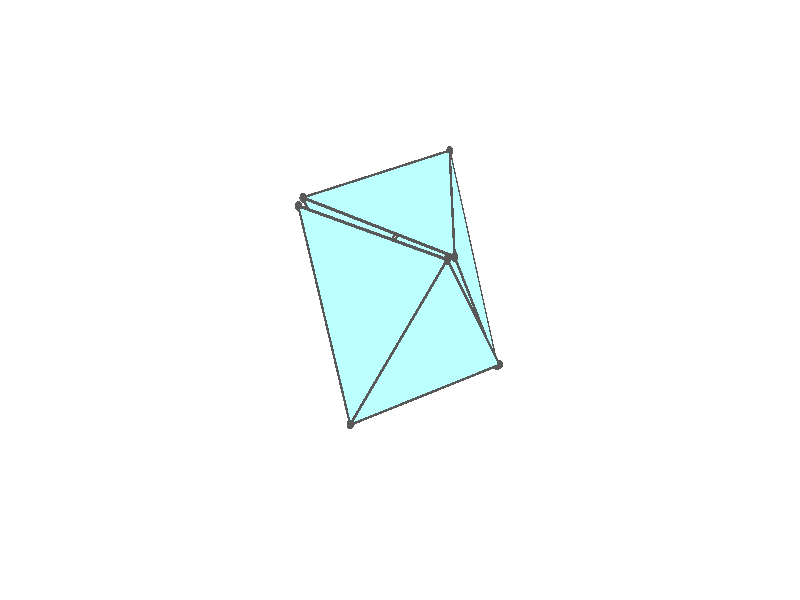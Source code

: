 #version 3.7;
global_settings{assumed_gamma 1.0}
camera{perspective location <18.750000000000000000000000, 10.825317547305481014063844, 12.499999999999996447286321> right <0.133333333333333331482962, -0.230940107675850353485814, -0.000000000000000000000000> up <-0.064951905283832905846353, -0.037499999999999998612221, 0.129903810567665811692706> direction <0.750000000000000111022302, 0.433012701892219298294151, 0.499999999999999944488849> sky <-0.433012701892219298294151, -0.249999999999999944488849, 0.866025403784438707610605> look_at <18.000000000000000000000000, 10.392304845413262270881205, 11.999999999999996447286321>}
light_source{<18.750000000000000000000000, 10.825317547305481014063844, 12.499999999999996447286321> rgb<1.0,1.0,1.0>}
background{rgb<1,1,1>}
union{union{object{union{sphere{<-0.408248290463862795185435, 0.707106781186547461715008, -0.477009958830490743419972>,0.029999999999999998889777}sphere{<-0.408248290463863350296947, -0.707106781186547350692706, -0.477009958830490743419972>,0.029999999999999998889777}sphere{<0.816496580927725923437777, -0.000000000000000199983985, -0.477009958830490743419972>,0.029999999999999998889777}} pigment{rgb<0.1,0.1,0.1>}}object{union{cylinder{<-0.408248290463862795185435, 0.707106781186547461715008, -0.477009958830490743419972>,<-0.408248290463863350296947, -0.707106781186547350692706, -0.477009958830490743419972>,0.010000000000000000208167}cylinder{<-0.408248290463863350296947, -0.707106781186547350692706, -0.477009958830490743419972>,<0.816496580927725923437777, -0.000000000000000199983985, -0.477009958830490743419972>,0.010000000000000000208167}cylinder{<0.816496580927725923437777, -0.000000000000000199983985, -0.477009958830490743419972>,<-0.408248290463862795185435, 0.707106781186547461715008, -0.477009958830490743419972>,0.010000000000000000208167}} pigment{rgb<0.1,0.1,0.1>}}object{polygon{3.000000000000000000000000,<-0.408248290463862795185435, 0.707106781186547461715008, -0.477009958830490743419972>,<-0.408248290463863350296947, -0.707106781186547350692706, -0.477009958830490743419972>,<0.816496580927725923437777, -0.000000000000000199983985, -0.477009958830490743419972>} pigment{rgbft<0.5,1.0,1.0,0.1,0.1>}}}union{object{union{sphere{<-0.408248290463862850696586, 0.707106781186547461715008, -0.477009958830490743419972>,0.029999999999999998889777}sphere{<-0.408248290463863405808098, -0.707106781186547350692706, -0.477009958830490632397670>,0.029999999999999998889777}sphere{<-0.836096136707875636773224, 0.000000000000000475835913, 0.670572813985640170386660>,0.029999999999999998889777}} pigment{rgb<0.1,0.1,0.1>}}object{union{cylinder{<-0.408248290463862850696586, 0.707106781186547461715008, -0.477009958830490743419972>,<-0.408248290463863405808098, -0.707106781186547350692706, -0.477009958830490632397670>,0.010000000000000000208167}cylinder{<-0.408248290463863405808098, -0.707106781186547350692706, -0.477009958830490632397670>,<-0.836096136707875636773224, 0.000000000000000475835913, 0.670572813985640170386660>,0.010000000000000000208167}cylinder{<-0.836096136707875636773224, 0.000000000000000475835913, 0.670572813985640170386660>,<-0.408248290463862850696586, 0.707106781186547461715008, -0.477009958830490743419972>,0.010000000000000000208167}} pigment{rgb<0.1,0.1,0.1>}}object{polygon{3.000000000000000000000000,<-0.408248290463862850696586, 0.707106781186547461715008, -0.477009958830490743419972>,<-0.408248290463863405808098, -0.707106781186547350692706, -0.477009958830490632397670>,<-0.836096136707875636773224, 0.000000000000000475835913, 0.670572813985640170386660>} pigment{rgbft<0.5,1.0,1.0,0.1,0.1>}}}union{object{union{sphere{<-0.408248290463862961718888, 0.707106781186547461715008, -0.477009958830490909953426>,0.029999999999999998889777}sphere{<0.378378480130597660835434, 0.724080494395047846722946, 0.698119913500242272874630>,0.029999999999999998889777}sphere{<-0.836096136707875636773224, 0.000000000000000499600361, 0.670572813985640281408962>,0.029999999999999998889777}} pigment{rgb<0.1,0.1,0.1>}}object{union{cylinder{<-0.408248290463862961718888, 0.707106781186547461715008, -0.477009958830490909953426>,<0.378378480130597660835434, 0.724080494395047846722946, 0.698119913500242272874630>,0.010000000000000000208167}cylinder{<0.378378480130597660835434, 0.724080494395047846722946, 0.698119913500242272874630>,<-0.836096136707875636773224, 0.000000000000000499600361, 0.670572813985640281408962>,0.010000000000000000208167}cylinder{<-0.836096136707875636773224, 0.000000000000000499600361, 0.670572813985640281408962>,<-0.408248290463862961718888, 0.707106781186547461715008, -0.477009958830490909953426>,0.010000000000000000208167}} pigment{rgb<0.1,0.1,0.1>}}object{polygon{3.000000000000000000000000,<-0.408248290463862961718888, 0.707106781186547461715008, -0.477009958830490909953426>,<0.378378480130597660835434, 0.724080494395047846722946, 0.698119913500242272874630>,<-0.836096136707875636773224, 0.000000000000000499600361, 0.670572813985640281408962>} pigment{rgbft<0.5,1.0,1.0,0.1,0.1>}}}union{object{union{sphere{<0.397261027380100217865078, -0.689725623235965867863229, 0.726328266137185041273483>,0.029999999999999998889777}sphere{<0.378378480130597549813132, 0.724080494395047846722946, 0.698119913500242272874630>,0.029999999999999998889777}sphere{<-0.836096136707875414728619, 0.000000000000000610622664, 0.670572813985640170386660>,0.029999999999999998889777}} pigment{rgb<0.1,0.1,0.1>}}object{union{cylinder{<0.397261027380100217865078, -0.689725623235965867863229, 0.726328266137185041273483>,<0.378378480130597549813132, 0.724080494395047846722946, 0.698119913500242272874630>,0.010000000000000000208167}cylinder{<0.378378480130597549813132, 0.724080494395047846722946, 0.698119913500242272874630>,<-0.836096136707875414728619, 0.000000000000000610622664, 0.670572813985640170386660>,0.010000000000000000208167}cylinder{<-0.836096136707875414728619, 0.000000000000000610622664, 0.670572813985640170386660>,<0.397261027380100217865078, -0.689725623235965867863229, 0.726328266137185041273483>,0.010000000000000000208167}} pigment{rgb<0.1,0.1,0.1>}}object{polygon{3.000000000000000000000000,<0.397261027380100217865078, -0.689725623235965867863229, 0.726328266137185041273483>,<0.378378480130597549813132, 0.724080494395047846722946, 0.698119913500242272874630>,<-0.836096136707875414728619, 0.000000000000000610622664, 0.670572813985640170386660>} pigment{rgbft<0.5,1.0,1.0,0.1,0.1>}}}union{object{union{sphere{<0.397261027380100051331624, -0.689725623235965867863229, 0.726328266137185152295785>,0.029999999999999998889777}sphere{<-0.388912477950631552126026, -0.740636982372318342093820, -0.448124480050110185480605>,0.029999999999999998889777}sphere{<-0.836096136707875303706317, 0.000000000000000527355937, 0.670572813985640170386660>,0.029999999999999998889777}} pigment{rgb<0.1,0.1,0.1>}}object{union{cylinder{<0.397261027380100051331624, -0.689725623235965867863229, 0.726328266137185152295785>,<-0.388912477950631552126026, -0.740636982372318342093820, -0.448124480050110185480605>,0.010000000000000000208167}cylinder{<-0.388912477950631552126026, -0.740636982372318342093820, -0.448124480050110185480605>,<-0.836096136707875303706317, 0.000000000000000527355937, 0.670572813985640170386660>,0.010000000000000000208167}cylinder{<-0.836096136707875303706317, 0.000000000000000527355937, 0.670572813985640170386660>,<0.397261027380100051331624, -0.689725623235965867863229, 0.726328266137185152295785>,0.010000000000000000208167}} pigment{rgb<0.1,0.1,0.1>}}object{polygon{3.000000000000000000000000,<0.397261027380100051331624, -0.689725623235965867863229, 0.726328266137185152295785>,<-0.388912477950631552126026, -0.740636982372318342093820, -0.448124480050110185480605>,<-0.836096136707875303706317, 0.000000000000000527355937, 0.670572813985640170386660>} pigment{rgbft<0.5,1.0,1.0,0.1,0.1>}}}union{object{union{sphere{<0.418048068353937984920066, -0.724080494395048068767551, 0.670572813985639948342055>,0.029999999999999998889777}sphere{<-0.408248290463863405808098, -0.707106781186547350692706, -0.477009958830490743419972>,0.029999999999999998889777}sphere{<0.816496580927725923437777, -0.000000000000000194289029, -0.477009958830490743419972>,0.029999999999999998889777}} pigment{rgb<0.1,0.1,0.1>}}object{union{cylinder{<0.418048068353937984920066, -0.724080494395048068767551, 0.670572813985639948342055>,<-0.408248290463863405808098, -0.707106781186547350692706, -0.477009958830490743419972>,0.010000000000000000208167}cylinder{<-0.408248290463863405808098, -0.707106781186547350692706, -0.477009958830490743419972>,<0.816496580927725923437777, -0.000000000000000194289029, -0.477009958830490743419972>,0.010000000000000000208167}cylinder{<0.816496580927725923437777, -0.000000000000000194289029, -0.477009958830490743419972>,<0.418048068353937984920066, -0.724080494395048068767551, 0.670572813985639948342055>,0.010000000000000000208167}} pigment{rgb<0.1,0.1,0.1>}}object{polygon{3.000000000000000000000000,<0.418048068353937984920066, -0.724080494395048068767551, 0.670572813985639948342055>,<-0.408248290463863405808098, -0.707106781186547350692706, -0.477009958830490743419972>,<0.816496580927725923437777, -0.000000000000000194289029, -0.477009958830490743419972>} pigment{rgbft<0.5,1.0,1.0,0.1,0.1>}}}union{object{union{sphere{<0.418048068353937984920066, -0.724080494395048179789853, 0.670572813985639837319752>,0.029999999999999998889777}sphere{<0.437882862465609257185406, 0.689725623235965978885531, 0.698119913500243383097654>,0.029999999999999998889777}sphere{<0.816496580927725701393172, -0.000000000000000166533454, -0.477009958830490798931123>,0.029999999999999998889777}} pigment{rgb<0.1,0.1,0.1>}}object{union{cylinder{<0.418048068353937984920066, -0.724080494395048179789853, 0.670572813985639837319752>,<0.437882862465609257185406, 0.689725623235965978885531, 0.698119913500243383097654>,0.010000000000000000208167}cylinder{<0.437882862465609257185406, 0.689725623235965978885531, 0.698119913500243383097654>,<0.816496580927725701393172, -0.000000000000000166533454, -0.477009958830490798931123>,0.010000000000000000208167}cylinder{<0.816496580927725701393172, -0.000000000000000166533454, -0.477009958830490798931123>,<0.418048068353937984920066, -0.724080494395048179789853, 0.670572813985639837319752>,0.010000000000000000208167}} pigment{rgb<0.1,0.1,0.1>}}object{polygon{3.000000000000000000000000,<0.418048068353937984920066, -0.724080494395048179789853, 0.670572813985639837319752>,<0.437882862465609257185406, 0.689725623235965978885531, 0.698119913500243383097654>,<0.816496580927725701393172, -0.000000000000000166533454, -0.477009958830490798931123>} pigment{rgbft<0.5,1.0,1.0,0.1,0.1>}}}union{object{union{sphere{<-0.387937372921108414303148, 0.740636982372318897205332, -0.448801606193548197065724>,0.029999999999999998889777}sphere{<0.437882862465609312696557, 0.689725623235965978885531, 0.698119913500243605142259>,0.029999999999999998889777}sphere{<0.816496580927725479348567, -0.000000000000000194289029, -0.477009958830490965464577>,0.029999999999999998889777}} pigment{rgb<0.1,0.1,0.1>}}object{union{cylinder{<-0.387937372921108414303148, 0.740636982372318897205332, -0.448801606193548197065724>,<0.437882862465609312696557, 0.689725623235965978885531, 0.698119913500243605142259>,0.010000000000000000208167}cylinder{<0.437882862465609312696557, 0.689725623235965978885531, 0.698119913500243605142259>,<0.816496580927725479348567, -0.000000000000000194289029, -0.477009958830490965464577>,0.010000000000000000208167}cylinder{<0.816496580927725479348567, -0.000000000000000194289029, -0.477009958830490965464577>,<-0.387937372921108414303148, 0.740636982372318897205332, -0.448801606193548197065724>,0.010000000000000000208167}} pigment{rgb<0.1,0.1,0.1>}}object{polygon{3.000000000000000000000000,<-0.387937372921108414303148, 0.740636982372318897205332, -0.448801606193548197065724>,<0.437882862465609312696557, 0.689725623235965978885531, 0.698119913500243605142259>,<0.816496580927725479348567, -0.000000000000000194289029, -0.477009958830490965464577>} pigment{rgbft<0.5,1.0,1.0,0.1,0.1>}}}}
